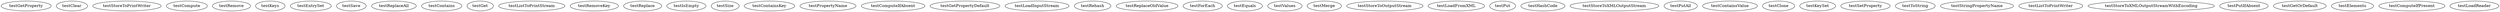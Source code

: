 digraph G {
testGetProperty;
testClear;
testStoreToPrintWriter;
testCompute;
testRemove;
testKeys;
testEntrySet;
testSave;
testReplaceAll;
testContains;
testGet;
testListToPrintStream;
testRemoveKey;
testReplace;
testIsEmpty;
testSize;
testContainsKey;
testPropertyName;
testComputeIfAbsent;
testGetPropertyDefault;
testLoadInputStream;
testRehash;
testReplaceOldValue;
testForEach;
testEquals;
testValues;
testMerge;
testStoreToOutputStream;
testLoadFromXML;
testPut;
testHashCode;
testStoreToXMLOutputStream;
testPutAll;
testContainsValue;
testClone;
testKeySet;
testSetProperty;
testToString;
testStringPropertyName;
testListToPrintWriter;
testStoreToXMLOutputStreamWithEncoding;
testPutIfAbsent;
testGetOrDefault;
testElements;
testComputeIfPresent;
testLoadReader;
}